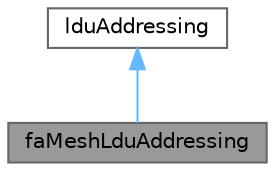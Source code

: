 digraph "faMeshLduAddressing"
{
 // LATEX_PDF_SIZE
  bgcolor="transparent";
  edge [fontname=Helvetica,fontsize=10,labelfontname=Helvetica,labelfontsize=10];
  node [fontname=Helvetica,fontsize=10,shape=box,height=0.2,width=0.4];
  Node1 [id="Node000001",label="faMeshLduAddressing",height=0.2,width=0.4,color="gray40", fillcolor="grey60", style="filled", fontcolor="black",tooltip="lduAddressing wrapper for faMesh"];
  Node2 -> Node1 [id="edge1_Node000001_Node000002",dir="back",color="steelblue1",style="solid",tooltip=" "];
  Node2 [id="Node000002",label="lduAddressing",height=0.2,width=0.4,color="gray40", fillcolor="white", style="filled",URL="$classFoam_1_1lduAddressing.html",tooltip="The class contains the addressing required by the lduMatrix: upper, lower and losort."];
}

